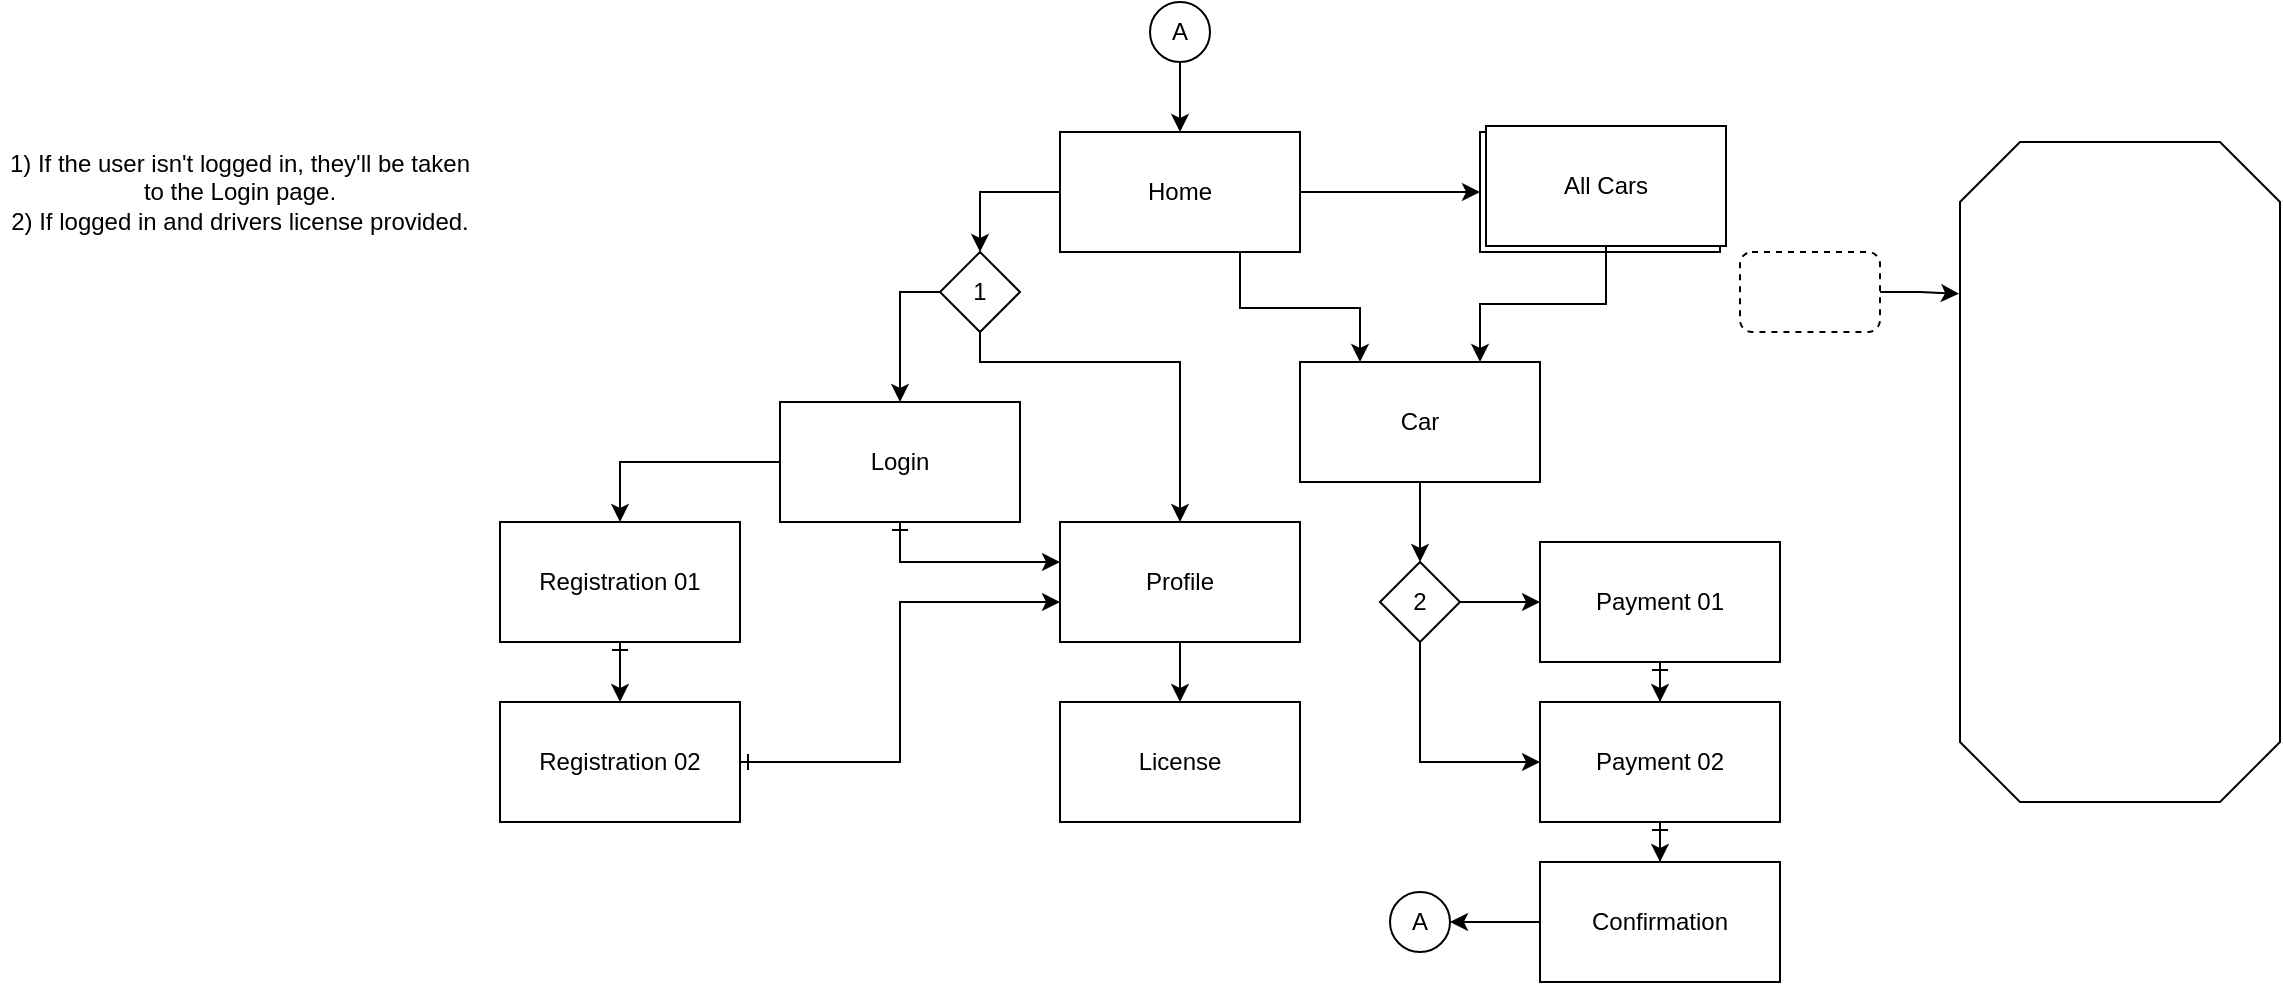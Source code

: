 <mxfile version="21.2.9" type="device">
  <diagram name="Side-1" id="9zV4TEWNxLsRhH_TJFxu">
    <mxGraphModel dx="1889" dy="614" grid="1" gridSize="10" guides="1" tooltips="1" connect="1" arrows="1" fold="1" page="1" pageScale="1" pageWidth="827" pageHeight="1169" math="0" shadow="0">
      <root>
        <mxCell id="0" />
        <mxCell id="1" parent="0" />
        <mxCell id="CM-ucKZ6M1BcmzQsLJ6T-2" style="edgeStyle=orthogonalEdgeStyle;rounded=0;orthogonalLoop=1;jettySize=auto;html=1;entryX=0.5;entryY=0;entryDx=0;entryDy=0;" edge="1" parent="1" source="CM-ucKZ6M1BcmzQsLJ6T-1" target="CM-ucKZ6M1BcmzQsLJ6T-3">
          <mxGeometry relative="1" as="geometry">
            <mxPoint x="140" y="320" as="targetPoint" />
          </mxGeometry>
        </mxCell>
        <mxCell id="CM-ucKZ6M1BcmzQsLJ6T-20" style="edgeStyle=orthogonalEdgeStyle;rounded=0;orthogonalLoop=1;jettySize=auto;html=1;" edge="1" parent="1" source="CM-ucKZ6M1BcmzQsLJ6T-1" target="CM-ucKZ6M1BcmzQsLJ6T-19">
          <mxGeometry relative="1" as="geometry" />
        </mxCell>
        <mxCell id="CM-ucKZ6M1BcmzQsLJ6T-23" style="edgeStyle=orthogonalEdgeStyle;rounded=0;orthogonalLoop=1;jettySize=auto;html=1;" edge="1" parent="1" source="CM-ucKZ6M1BcmzQsLJ6T-1" target="CM-ucKZ6M1BcmzQsLJ6T-22">
          <mxGeometry relative="1" as="geometry">
            <Array as="points">
              <mxPoint x="310" y="203" />
              <mxPoint x="370" y="203" />
            </Array>
          </mxGeometry>
        </mxCell>
        <mxCell id="CM-ucKZ6M1BcmzQsLJ6T-1" value="Home" style="rounded=0;whiteSpace=wrap;html=1;" vertex="1" parent="1">
          <mxGeometry x="220" y="115" width="120" height="60" as="geometry" />
        </mxCell>
        <mxCell id="CM-ucKZ6M1BcmzQsLJ6T-11" style="edgeStyle=orthogonalEdgeStyle;rounded=0;orthogonalLoop=1;jettySize=auto;html=1;" edge="1" parent="1" source="CM-ucKZ6M1BcmzQsLJ6T-3" target="CM-ucKZ6M1BcmzQsLJ6T-10">
          <mxGeometry relative="1" as="geometry">
            <Array as="points">
              <mxPoint x="180" y="230" />
              <mxPoint x="280" y="230" />
            </Array>
          </mxGeometry>
        </mxCell>
        <mxCell id="CM-ucKZ6M1BcmzQsLJ6T-15" style="edgeStyle=orthogonalEdgeStyle;rounded=0;orthogonalLoop=1;jettySize=auto;html=1;" edge="1" parent="1" source="CM-ucKZ6M1BcmzQsLJ6T-3" target="CM-ucKZ6M1BcmzQsLJ6T-14">
          <mxGeometry relative="1" as="geometry">
            <Array as="points">
              <mxPoint x="140" y="195" />
            </Array>
          </mxGeometry>
        </mxCell>
        <mxCell id="CM-ucKZ6M1BcmzQsLJ6T-3" value="1" style="rhombus;whiteSpace=wrap;html=1;" vertex="1" parent="1">
          <mxGeometry x="160" y="175" width="40" height="40" as="geometry" />
        </mxCell>
        <mxCell id="CM-ucKZ6M1BcmzQsLJ6T-7" style="edgeStyle=orthogonalEdgeStyle;rounded=0;orthogonalLoop=1;jettySize=auto;html=1;startArrow=ERone;startFill=0;" edge="1" parent="1" source="CM-ucKZ6M1BcmzQsLJ6T-4" target="CM-ucKZ6M1BcmzQsLJ6T-6">
          <mxGeometry relative="1" as="geometry" />
        </mxCell>
        <mxCell id="CM-ucKZ6M1BcmzQsLJ6T-4" value="Registration 01" style="rounded=0;whiteSpace=wrap;html=1;" vertex="1" parent="1">
          <mxGeometry x="-60" y="310" width="120" height="60" as="geometry" />
        </mxCell>
        <mxCell id="CM-ucKZ6M1BcmzQsLJ6T-18" style="edgeStyle=orthogonalEdgeStyle;rounded=0;orthogonalLoop=1;jettySize=auto;html=1;startArrow=ERone;startFill=0;" edge="1" parent="1" source="CM-ucKZ6M1BcmzQsLJ6T-6" target="CM-ucKZ6M1BcmzQsLJ6T-10">
          <mxGeometry relative="1" as="geometry">
            <Array as="points">
              <mxPoint x="140" y="430" />
              <mxPoint x="140" y="350" />
            </Array>
          </mxGeometry>
        </mxCell>
        <mxCell id="CM-ucKZ6M1BcmzQsLJ6T-6" value="Registration 02" style="rounded=0;whiteSpace=wrap;html=1;" vertex="1" parent="1">
          <mxGeometry x="-60" y="400" width="120" height="60" as="geometry" />
        </mxCell>
        <mxCell id="CM-ucKZ6M1BcmzQsLJ6T-8" value="1) If the user isn&#39;t logged in, they&#39;ll be taken to the Login page.&lt;br&gt;2) If logged in and drivers license provided." style="text;html=1;strokeColor=none;fillColor=none;align=center;verticalAlign=middle;whiteSpace=wrap;rounded=0;" vertex="1" parent="1">
          <mxGeometry x="-310" y="70" width="240" height="150" as="geometry" />
        </mxCell>
        <mxCell id="CM-ucKZ6M1BcmzQsLJ6T-13" style="edgeStyle=orthogonalEdgeStyle;rounded=0;orthogonalLoop=1;jettySize=auto;html=1;" edge="1" parent="1" source="CM-ucKZ6M1BcmzQsLJ6T-10" target="CM-ucKZ6M1BcmzQsLJ6T-12">
          <mxGeometry relative="1" as="geometry" />
        </mxCell>
        <mxCell id="CM-ucKZ6M1BcmzQsLJ6T-10" value="Profile" style="rounded=0;whiteSpace=wrap;html=1;" vertex="1" parent="1">
          <mxGeometry x="220" y="310" width="120" height="60" as="geometry" />
        </mxCell>
        <mxCell id="CM-ucKZ6M1BcmzQsLJ6T-12" value="License" style="rounded=0;whiteSpace=wrap;html=1;" vertex="1" parent="1">
          <mxGeometry x="220" y="400" width="120" height="60" as="geometry" />
        </mxCell>
        <mxCell id="CM-ucKZ6M1BcmzQsLJ6T-16" style="edgeStyle=orthogonalEdgeStyle;rounded=0;orthogonalLoop=1;jettySize=auto;html=1;entryX=0.5;entryY=0;entryDx=0;entryDy=0;" edge="1" parent="1" source="CM-ucKZ6M1BcmzQsLJ6T-14" target="CM-ucKZ6M1BcmzQsLJ6T-4">
          <mxGeometry relative="1" as="geometry">
            <Array as="points">
              <mxPoint y="280" />
            </Array>
          </mxGeometry>
        </mxCell>
        <mxCell id="CM-ucKZ6M1BcmzQsLJ6T-17" style="edgeStyle=orthogonalEdgeStyle;rounded=0;orthogonalLoop=1;jettySize=auto;html=1;startArrow=ERone;startFill=0;" edge="1" parent="1" source="CM-ucKZ6M1BcmzQsLJ6T-14" target="CM-ucKZ6M1BcmzQsLJ6T-10">
          <mxGeometry relative="1" as="geometry">
            <Array as="points">
              <mxPoint x="140" y="330" />
            </Array>
          </mxGeometry>
        </mxCell>
        <mxCell id="CM-ucKZ6M1BcmzQsLJ6T-14" value="Login" style="rounded=0;whiteSpace=wrap;html=1;" vertex="1" parent="1">
          <mxGeometry x="80" y="250" width="120" height="60" as="geometry" />
        </mxCell>
        <mxCell id="CM-ucKZ6M1BcmzQsLJ6T-19" value="All Cars" style="rounded=0;whiteSpace=wrap;html=1;" vertex="1" parent="1">
          <mxGeometry x="430" y="115" width="120" height="60" as="geometry" />
        </mxCell>
        <mxCell id="CM-ucKZ6M1BcmzQsLJ6T-25" style="edgeStyle=orthogonalEdgeStyle;rounded=0;orthogonalLoop=1;jettySize=auto;html=1;" edge="1" parent="1" source="CM-ucKZ6M1BcmzQsLJ6T-21" target="CM-ucKZ6M1BcmzQsLJ6T-22">
          <mxGeometry relative="1" as="geometry">
            <Array as="points">
              <mxPoint x="493" y="201" />
              <mxPoint x="430" y="201" />
            </Array>
          </mxGeometry>
        </mxCell>
        <mxCell id="CM-ucKZ6M1BcmzQsLJ6T-21" value="All Cars" style="rounded=0;whiteSpace=wrap;html=1;" vertex="1" parent="1">
          <mxGeometry x="433" y="112" width="120" height="60" as="geometry" />
        </mxCell>
        <mxCell id="CM-ucKZ6M1BcmzQsLJ6T-26" style="edgeStyle=orthogonalEdgeStyle;rounded=0;orthogonalLoop=1;jettySize=auto;html=1;" edge="1" parent="1" source="CM-ucKZ6M1BcmzQsLJ6T-22">
          <mxGeometry relative="1" as="geometry">
            <mxPoint x="400" y="330" as="targetPoint" />
          </mxGeometry>
        </mxCell>
        <mxCell id="CM-ucKZ6M1BcmzQsLJ6T-22" value="Car" style="rounded=0;whiteSpace=wrap;html=1;" vertex="1" parent="1">
          <mxGeometry x="340" y="230" width="120" height="60" as="geometry" />
        </mxCell>
        <mxCell id="CM-ucKZ6M1BcmzQsLJ6T-28" style="edgeStyle=orthogonalEdgeStyle;rounded=0;orthogonalLoop=1;jettySize=auto;html=1;" edge="1" parent="1" source="CM-ucKZ6M1BcmzQsLJ6T-27" target="CM-ucKZ6M1BcmzQsLJ6T-29">
          <mxGeometry relative="1" as="geometry">
            <mxPoint x="470" y="350" as="targetPoint" />
          </mxGeometry>
        </mxCell>
        <mxCell id="CM-ucKZ6M1BcmzQsLJ6T-31" style="edgeStyle=orthogonalEdgeStyle;rounded=0;orthogonalLoop=1;jettySize=auto;html=1;" edge="1" parent="1" source="CM-ucKZ6M1BcmzQsLJ6T-27" target="CM-ucKZ6M1BcmzQsLJ6T-30">
          <mxGeometry relative="1" as="geometry">
            <Array as="points">
              <mxPoint x="400" y="430" />
            </Array>
          </mxGeometry>
        </mxCell>
        <mxCell id="CM-ucKZ6M1BcmzQsLJ6T-27" value="2" style="rhombus;whiteSpace=wrap;html=1;" vertex="1" parent="1">
          <mxGeometry x="380" y="330" width="40" height="40" as="geometry" />
        </mxCell>
        <mxCell id="CM-ucKZ6M1BcmzQsLJ6T-32" style="edgeStyle=orthogonalEdgeStyle;rounded=0;orthogonalLoop=1;jettySize=auto;html=1;startArrow=ERone;startFill=0;" edge="1" parent="1" source="CM-ucKZ6M1BcmzQsLJ6T-29" target="CM-ucKZ6M1BcmzQsLJ6T-30">
          <mxGeometry relative="1" as="geometry" />
        </mxCell>
        <mxCell id="CM-ucKZ6M1BcmzQsLJ6T-29" value="Payment 01" style="rounded=0;whiteSpace=wrap;html=1;" vertex="1" parent="1">
          <mxGeometry x="460" y="320" width="120" height="60" as="geometry" />
        </mxCell>
        <mxCell id="CM-ucKZ6M1BcmzQsLJ6T-35" value="" style="edgeStyle=orthogonalEdgeStyle;rounded=0;orthogonalLoop=1;jettySize=auto;html=1;startArrow=ERone;startFill=0;" edge="1" parent="1" source="CM-ucKZ6M1BcmzQsLJ6T-30" target="CM-ucKZ6M1BcmzQsLJ6T-34">
          <mxGeometry relative="1" as="geometry" />
        </mxCell>
        <mxCell id="CM-ucKZ6M1BcmzQsLJ6T-30" value="Payment 02" style="rounded=0;whiteSpace=wrap;html=1;" vertex="1" parent="1">
          <mxGeometry x="460" y="400" width="120" height="60" as="geometry" />
        </mxCell>
        <mxCell id="CM-ucKZ6M1BcmzQsLJ6T-40" style="edgeStyle=orthogonalEdgeStyle;rounded=0;orthogonalLoop=1;jettySize=auto;html=1;entryX=1;entryY=0.5;entryDx=0;entryDy=0;" edge="1" parent="1" source="CM-ucKZ6M1BcmzQsLJ6T-34" target="CM-ucKZ6M1BcmzQsLJ6T-39">
          <mxGeometry relative="1" as="geometry" />
        </mxCell>
        <mxCell id="CM-ucKZ6M1BcmzQsLJ6T-34" value="Confirmation" style="whiteSpace=wrap;html=1;rounded=0;" vertex="1" parent="1">
          <mxGeometry x="460" y="480" width="120" height="60" as="geometry" />
        </mxCell>
        <mxCell id="CM-ucKZ6M1BcmzQsLJ6T-38" style="edgeStyle=orthogonalEdgeStyle;rounded=0;orthogonalLoop=1;jettySize=auto;html=1;" edge="1" parent="1" source="CM-ucKZ6M1BcmzQsLJ6T-37" target="CM-ucKZ6M1BcmzQsLJ6T-1">
          <mxGeometry relative="1" as="geometry" />
        </mxCell>
        <mxCell id="CM-ucKZ6M1BcmzQsLJ6T-37" value="A" style="ellipse;whiteSpace=wrap;html=1;aspect=fixed;" vertex="1" parent="1">
          <mxGeometry x="265" y="50" width="30" height="30" as="geometry" />
        </mxCell>
        <mxCell id="CM-ucKZ6M1BcmzQsLJ6T-39" value="A" style="ellipse;whiteSpace=wrap;html=1;aspect=fixed;" vertex="1" parent="1">
          <mxGeometry x="385" y="495" width="30" height="30" as="geometry" />
        </mxCell>
        <mxCell id="CM-ucKZ6M1BcmzQsLJ6T-41" value="" style="whiteSpace=wrap;html=1;shape=mxgraph.basic.octagon2;align=center;verticalAlign=middle;dx=15;" vertex="1" parent="1">
          <mxGeometry x="670" y="120" width="160" height="330" as="geometry" />
        </mxCell>
        <mxCell id="CM-ucKZ6M1BcmzQsLJ6T-43" style="edgeStyle=orthogonalEdgeStyle;rounded=0;orthogonalLoop=1;jettySize=auto;html=1;entryX=-0.003;entryY=0.23;entryDx=0;entryDy=0;entryPerimeter=0;" edge="1" parent="1" source="CM-ucKZ6M1BcmzQsLJ6T-42" target="CM-ucKZ6M1BcmzQsLJ6T-41">
          <mxGeometry relative="1" as="geometry" />
        </mxCell>
        <mxCell id="CM-ucKZ6M1BcmzQsLJ6T-42" value="" style="rounded=1;whiteSpace=wrap;html=1;dashed=1;" vertex="1" parent="1">
          <mxGeometry x="560" y="175" width="70" height="40" as="geometry" />
        </mxCell>
      </root>
    </mxGraphModel>
  </diagram>
</mxfile>
